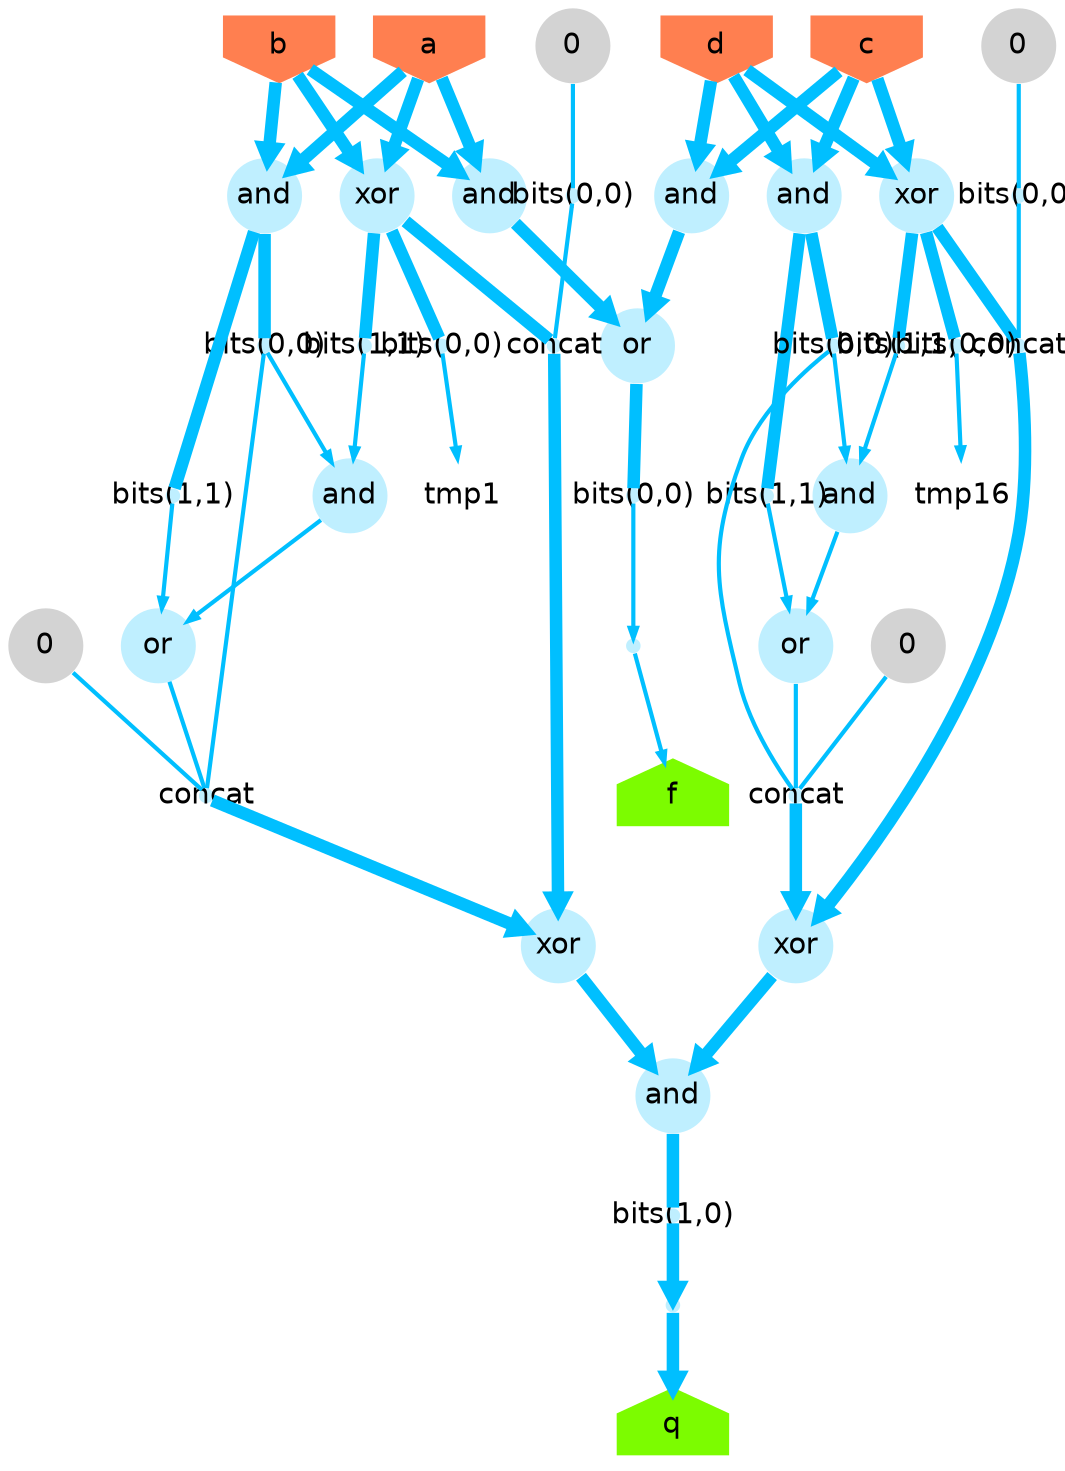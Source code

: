               digraph g {

              graph [splines="spline"];
              node [shape=circle, style=filled, fillcolor=lightblue1,
                    fontcolor=black, fontname=helvetica, penwidth=0,
                    fixedsize=true];
              edge [labelfloat=false, penwidth=2, color=deepskyblue, arrowsize=.5];
                  n0 [label="bits(1,1)", height=.1, width=.1];
    n1 [label="or"];
    n2 [label="concat", height=.1, width=.1];
    n3 [label="bits(1,1)", height=.1, width=.1];
    n4 [label="bits(0,0)", height=.1, width=.1];
    n5 [label="and"];
    n6 [label="and"];
    n7 [label="concat", height=.1, width=.1];
    n8 [label="and"];
    n9 [label="bits(0,0)", height=.1, width=.1];
    n10 [label="concat", height=.1, width=.1];
    n11 [label="bits(0,0)", height=.1, width=.1];
    n12 [label="or"];
    n13 [label="", height=.1, width=.1];
    n14 [label="xor"];
    n15 [label="bits(0,0)", height=.1, width=.1];
    n16 [label="", height=.1, width=.1];
    n17 [label="xor"];
    n18 [label="bits(0,0)", height=.1, width=.1];
    n19 [label="xor"];
    n20 [label="bits(0,0)", height=.1, width=.1];
    n21 [label="bits(1,1)", height=.1, width=.1];
    n22 [label="and"];
    n23 [label="concat", height=.1, width=.1];
    n24 [label="and"];
    n25 [label="bits(1,0)", height=.1, width=.1];
    n26 [label="and"];
    n27 [label="bits(1,1)", height=.1, width=.1];
    n28 [label="or"];
    n29 [label="and"];
    n30 [label="xor"];
    n31 [label="bits(0,0)", height=.1, width=.1];
    n32 [label="a", shape=invhouse, fillcolor=coral];
    n33 [label="c", shape=invhouse, fillcolor=coral];
    n34 [label="f", shape=house, fillcolor=lawngreen];
    n35 [label="tmp1", shape=circle, fillcolor=none];
    n36 [label="d", shape=invhouse, fillcolor=coral];
    n37 [label="q", shape=house, fillcolor=lawngreen];
    n38 [label="0", shape=circle, fillcolor=lightgrey];
    n39 [label="0", shape=circle, fillcolor=lightgrey];
    n40 [label="tmp16", shape=circle, fillcolor=none];
    n41 [label="b", shape=invhouse, fillcolor=coral];
    n42 [label="0", shape=circle, fillcolor=lightgrey];
    n43 [label="0", shape=circle, fillcolor=lightgrey];
   n0 -> n12 [label="", penwidth="2", arrowhead="normal"];
   n1 -> n23 [label="", penwidth="2", arrowhead="none"];
   n2 -> n19 [label="", penwidth="6", arrowhead="normal"];
   n3 -> n8 [label="", penwidth="2", arrowhead="normal"];
   n4 -> n2 [label="", penwidth="2", arrowhead="none"];
   n5 -> n25 [label="", penwidth="6", arrowhead="none"];
   n6 -> n28 [label="", penwidth="6", arrowhead="normal"];
   n7 -> n17 [label="", penwidth="6", arrowhead="normal"];
   n8 -> n1 [label="", penwidth="2", arrowhead="normal"];
   n9 -> n7 [label="", penwidth="2", arrowhead="none"];
   n10 -> n17 [label="", penwidth="6", arrowhead="normal"];
   n11 -> n10 [label="", penwidth="2", arrowhead="none"];
   n11 -> n26 [label="", penwidth="2", arrowhead="normal"];
   n12 -> n10 [label="", penwidth="2", arrowhead="none"];
   n13 -> n34 [label="", penwidth="2", arrowhead="normal"];
   n14 -> n2 [label="", penwidth="6", arrowhead="none"];
   n14 -> n3 [label="", penwidth="6", arrowhead="none"];
   n14 -> n15 [label="", penwidth="6", arrowhead="none"];
   n15 -> n40 [label="", penwidth="2", arrowhead="normal"];
   n16 -> n37 [label="", penwidth="6", arrowhead="normal"];
   n17 -> n5 [label="", penwidth="6", arrowhead="normal"];
   n18 -> n35 [label="", penwidth="2", arrowhead="normal"];
   n19 -> n5 [label="", penwidth="6", arrowhead="normal"];
   n20 -> n13 [label="", penwidth="2", arrowhead="normal"];
   n21 -> n26 [label="", penwidth="2", arrowhead="normal"];
   n22 -> n0 [label="", penwidth="6", arrowhead="none"];
   n22 -> n11 [label="", penwidth="6", arrowhead="none"];
   n23 -> n19 [label="", penwidth="6", arrowhead="normal"];
   n24 -> n27 [label="", penwidth="6", arrowhead="none"];
   n24 -> n31 [label="", penwidth="6", arrowhead="none"];
   n25 -> n16 [label="", penwidth="6", arrowhead="normal"];
   n26 -> n12 [label="", penwidth="2", arrowhead="normal"];
   n27 -> n1 [label="", penwidth="2", arrowhead="normal"];
   n28 -> n20 [label="", penwidth="6", arrowhead="none"];
   n29 -> n28 [label="", penwidth="6", arrowhead="normal"];
   n30 -> n7 [label="", penwidth="6", arrowhead="none"];
   n30 -> n18 [label="", penwidth="6", arrowhead="none"];
   n30 -> n21 [label="", penwidth="6", arrowhead="none"];
   n31 -> n8 [label="", penwidth="2", arrowhead="normal"];
   n31 -> n23 [label="", penwidth="2", arrowhead="none"];
   n32 -> n6 [label="", penwidth="6", arrowhead="normal"];
   n32 -> n22 [label="", penwidth="6", arrowhead="normal"];
   n32 -> n30 [label="", penwidth="6", arrowhead="normal"];
   n33 -> n14 [label="", penwidth="6", arrowhead="normal"];
   n33 -> n24 [label="", penwidth="6", arrowhead="normal"];
   n33 -> n29 [label="", penwidth="6", arrowhead="normal"];
   n36 -> n14 [label="", penwidth="6", arrowhead="normal"];
   n36 -> n24 [label="", penwidth="6", arrowhead="normal"];
   n36 -> n29 [label="", penwidth="6", arrowhead="normal"];
   n38 -> n23 [label="", penwidth="2", arrowhead="none"];
   n39 -> n4 [label="", penwidth="2", arrowhead="none"];
   n41 -> n6 [label="", penwidth="6", arrowhead="normal"];
   n41 -> n22 [label="", penwidth="6", arrowhead="normal"];
   n41 -> n30 [label="", penwidth="6", arrowhead="normal"];
   n42 -> n9 [label="", penwidth="2", arrowhead="none"];
   n43 -> n10 [label="", penwidth="2", arrowhead="none"];
}

